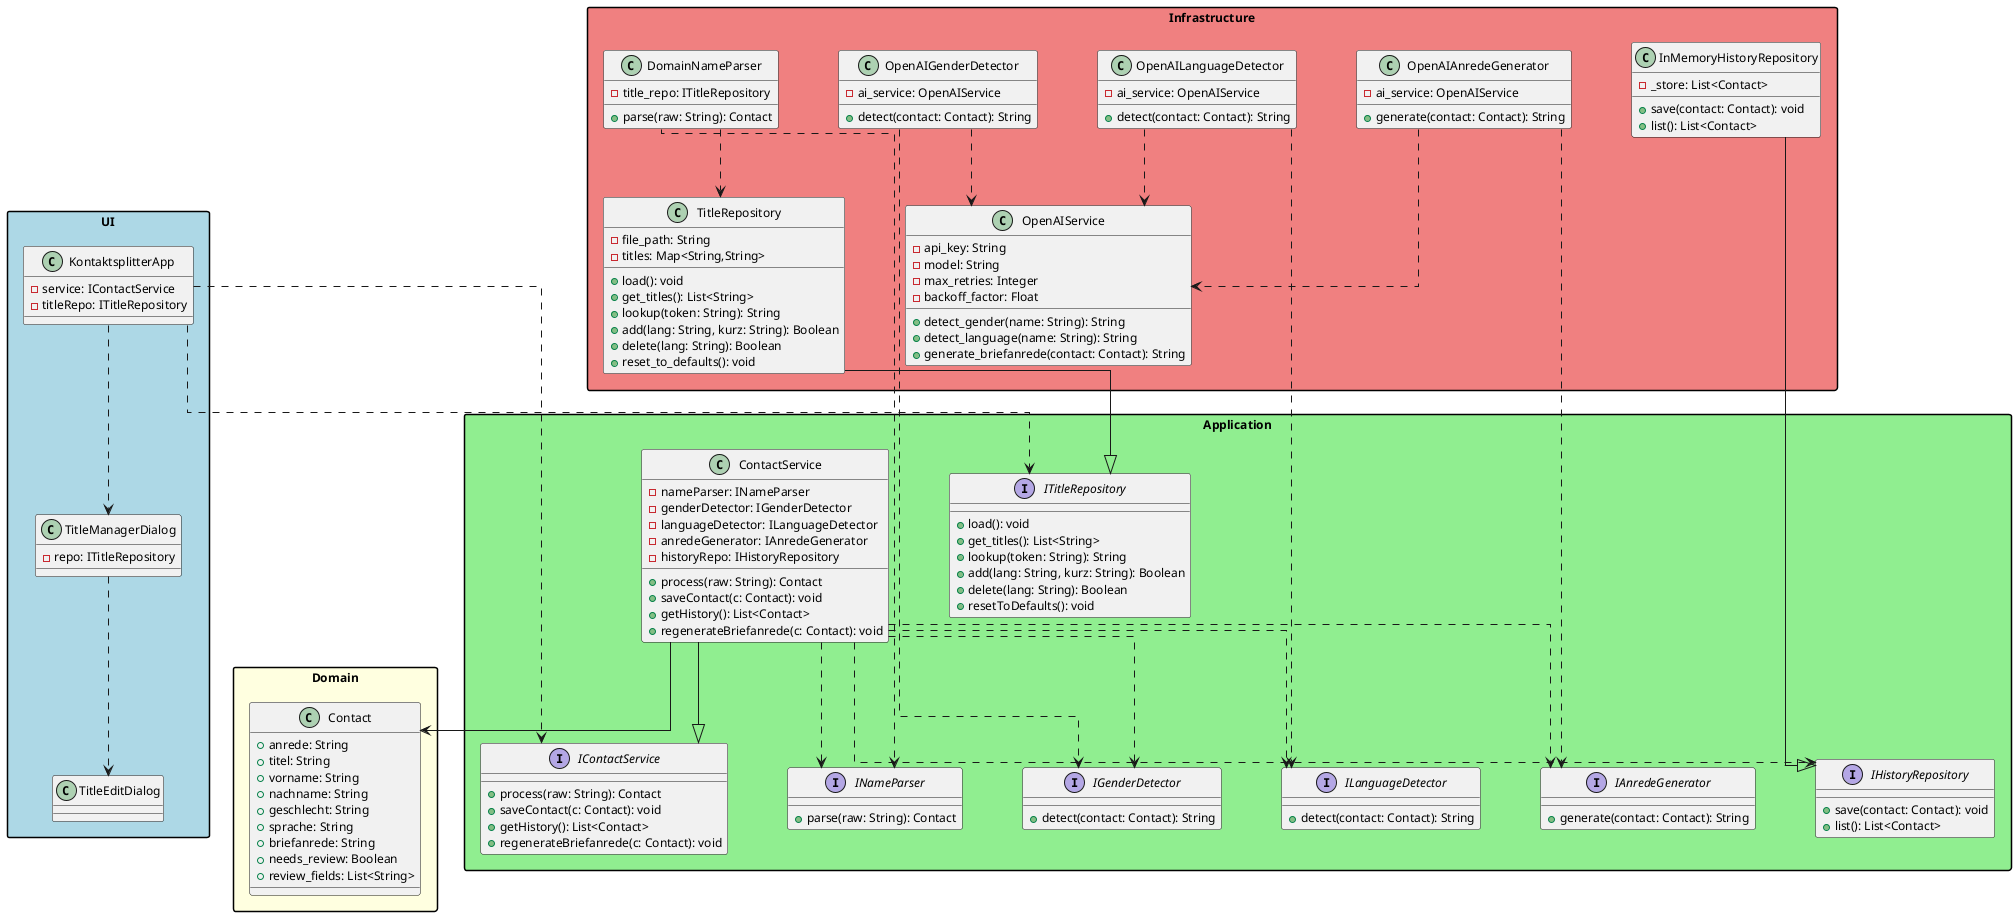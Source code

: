 @startuml
'----------------------------------------
' Layout & Styling
'----------------------------------------
skinparam nodesep 60
skinparam ranksep 60
skinparam packageStyle rectangle
skinparam defaultFontSize 12
skinparam linetype ortho

'--------------------------------------------------
' Pakete / Schichten
'--------------------------------------------------

package "Infrastructure" #LightCoral {
  class OpenAIService {
    - api_key: String
    - model: String
    - max_retries: Integer
    - backoff_factor: Float
    + detect_gender(name: String): String
    + detect_language(name: String): String
    + generate_briefanrede(contact: Contact): String
  }
  class TitleRepository {
    - file_path: String
    - titles: Map<String,String>
    + load(): void
    + get_titles(): List<String>
    + lookup(token: String): String
    + add(lang: String, kurz: String): Boolean
    + delete(lang: String): Boolean
    + reset_to_defaults(): void
  }
  class InMemoryHistoryRepository {
    - _store: List<Contact>
    + save(contact: Contact): void
    + list(): List<Contact>
  }
  class DomainNameParser {
    - title_repo: ITitleRepository
    + parse(raw: String): Contact
  }
  class OpenAIGenderDetector {
    - ai_service: OpenAIService
    + detect(contact: Contact): String
  }
  class OpenAILanguageDetector {
    - ai_service: OpenAIService
    + detect(contact: Contact): String
  }
  class OpenAIAnredeGenerator {
    - ai_service: OpenAIService
    + generate(contact: Contact): String
  }
}

package "Domain" #LightYellow {
  class Contact {
    + anrede: String
    + titel: String
    + vorname: String
    + nachname: String
    + geschlecht: String
    + sprache: String
    + briefanrede: String
    + needs_review: Boolean
    + review_fields: List<String>
  }
}

package "UI" #LightBlue {
  class KontaktsplitterApp {
    - service: IContactService
    - titleRepo: ITitleRepository
  }
  class TitleManagerDialog {
    - repo: ITitleRepository
  }
  class TitleEditDialog {
  }
}

package "Application" #LightGreen{
  interface INameParser {
    + parse(raw: String): Contact
  }
  interface IGenderDetector {
    + detect(contact: Contact): String
  }
  interface ILanguageDetector {
    + detect(contact: Contact): String
  }
  interface IAnredeGenerator {
    + generate(contact: Contact): String
  }
  interface IHistoryRepository {
    + save(contact: Contact): void
    + list(): List<Contact>
  }
  interface IContactService {
    + process(raw: String): Contact
    + saveContact(c: Contact): void
    + getHistory(): List<Contact>
    + regenerateBriefanrede(c: Contact): void
  }
  interface ITitleRepository {
    + load(): void
    + get_titles(): List<String>
    + lookup(token: String): String
    + add(lang: String, kurz: String): Boolean
    + delete(lang: String): Boolean
    + resetToDefaults(): void
  }

  class ContactService {
    - nameParser: INameParser
    - genderDetector: IGenderDetector
    - languageDetector: ILanguageDetector
    - anredeGenerator: IAnredeGenerator
    - historyRepo: IHistoryRepository
    + process(raw: String): Contact
    + saveContact(c: Contact): void
    + getHistory(): List<Contact>
    + regenerateBriefanrede(c: Contact): void
  }
}






'----------------------------------------
' Beziehungen / Abhängigkeiten
'----------------------------------------
' Application-Interfaces
ContactService --|> IContactService
ContactService ..> INameParser
ContactService ..> IGenderDetector
ContactService ..> ILanguageDetector
ContactService ..> IAnredeGenerator
ContactService ..> IHistoryRepository
ContactService --> Contact

' Infrastructure implements/injects
DomainNameParser ..> INameParser
OpenAIGenderDetector ..> IGenderDetector
OpenAILanguageDetector ..> ILanguageDetector
OpenAIAnredeGenerator ..> IAnredeGenerator
TitleRepository --|> ITitleRepository
InMemoryHistoryRepository --|> IHistoryRepository

' UI uses Application & Infrastructure
KontaktsplitterApp ..> IContactService
KontaktsplitterApp ..> ITitleRepository
KontaktsplitterApp ..> TitleManagerDialog
TitleManagerDialog ..> TitleEditDialog

' Detectors depend on OpenAIService
OpenAIGenderDetector ..> OpenAIService
OpenAILanguageDetector ..> OpenAIService
OpenAIAnredeGenerator ..> OpenAIService

' NameParser depends on TitleRepository
DomainNameParser ..> TitleRepository
@enduml